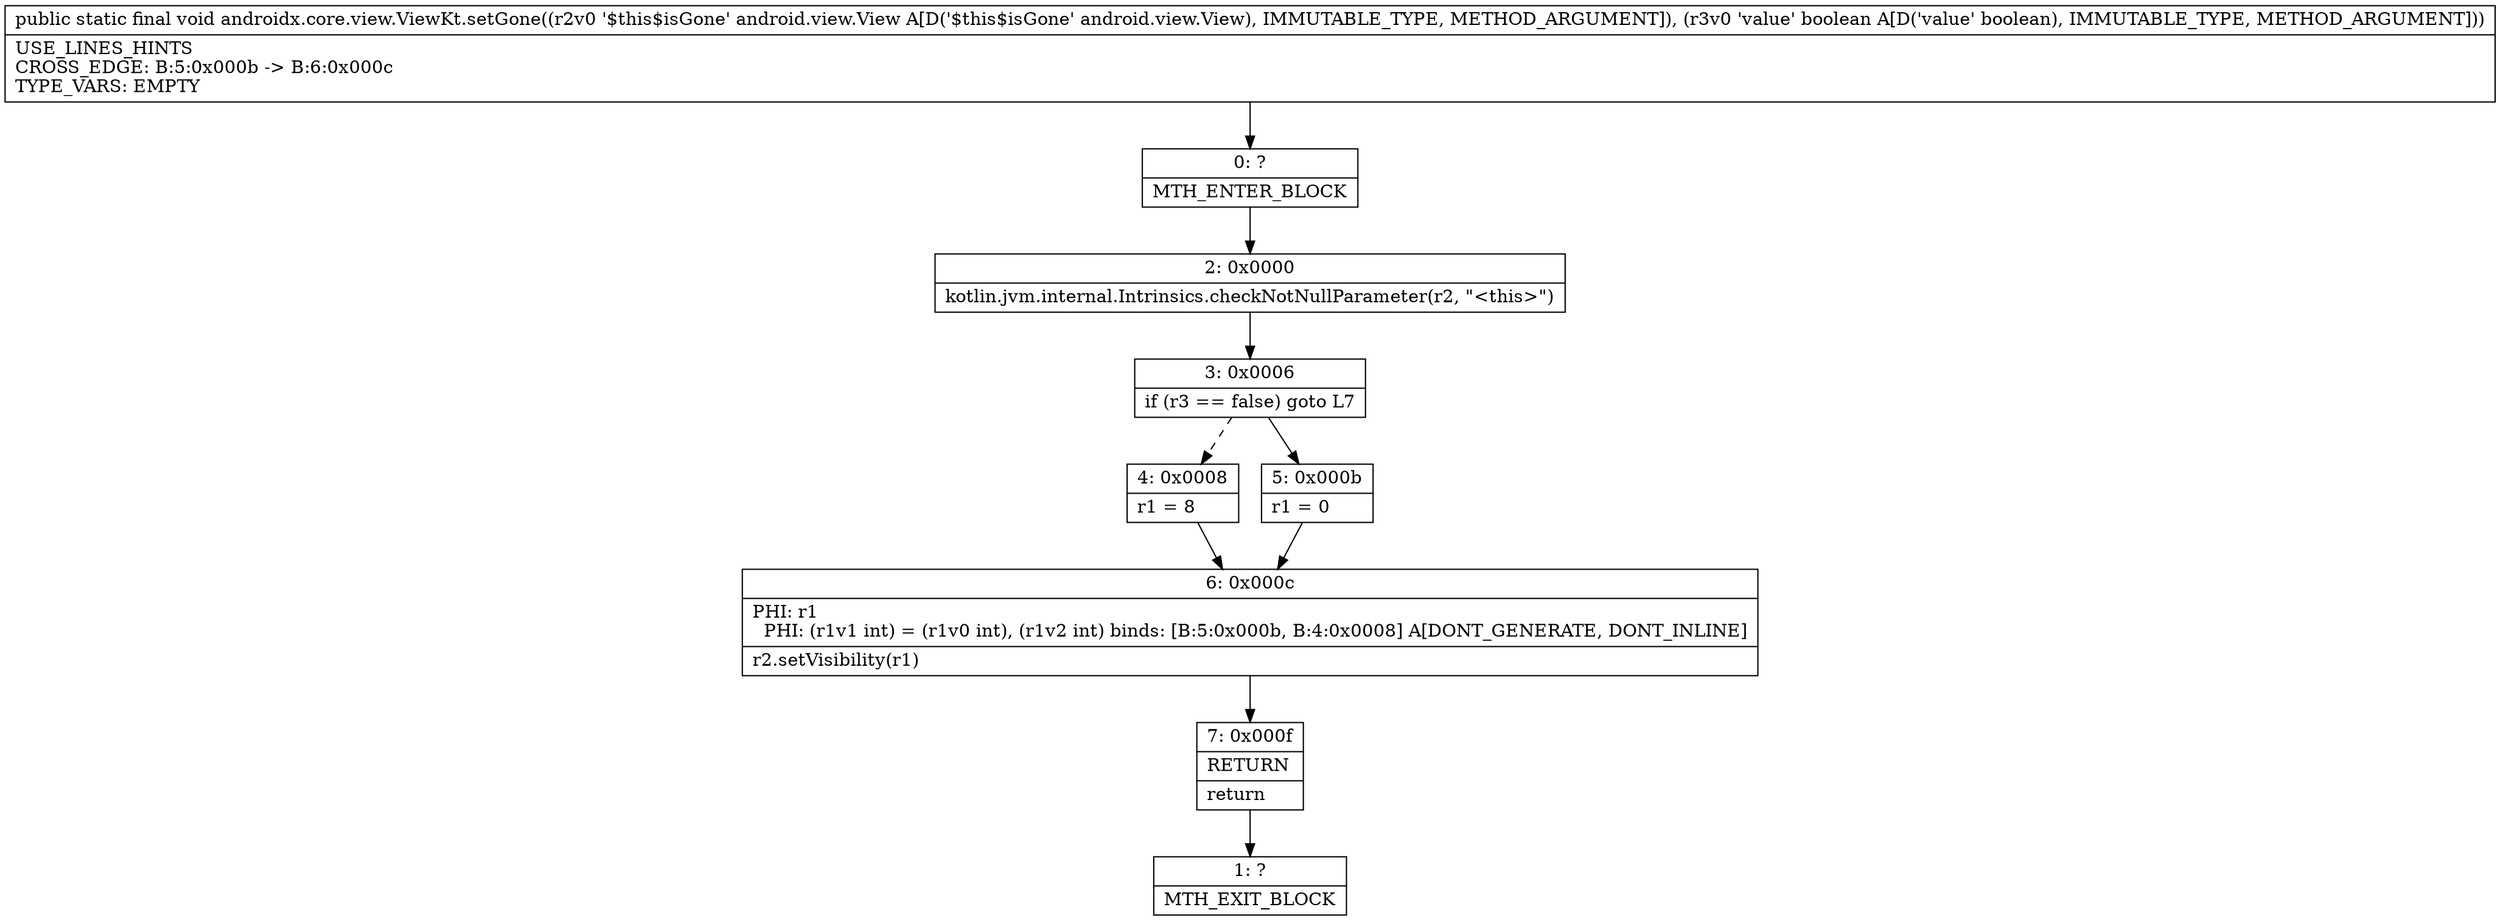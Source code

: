digraph "CFG forandroidx.core.view.ViewKt.setGone(Landroid\/view\/View;Z)V" {
Node_0 [shape=record,label="{0\:\ ?|MTH_ENTER_BLOCK\l}"];
Node_2 [shape=record,label="{2\:\ 0x0000|kotlin.jvm.internal.Intrinsics.checkNotNullParameter(r2, \"\<this\>\")\l}"];
Node_3 [shape=record,label="{3\:\ 0x0006|if (r3 == false) goto L7\l}"];
Node_4 [shape=record,label="{4\:\ 0x0008|r1 = 8\l}"];
Node_6 [shape=record,label="{6\:\ 0x000c|PHI: r1 \l  PHI: (r1v1 int) = (r1v0 int), (r1v2 int) binds: [B:5:0x000b, B:4:0x0008] A[DONT_GENERATE, DONT_INLINE]\l|r2.setVisibility(r1)\l}"];
Node_7 [shape=record,label="{7\:\ 0x000f|RETURN\l|return\l}"];
Node_1 [shape=record,label="{1\:\ ?|MTH_EXIT_BLOCK\l}"];
Node_5 [shape=record,label="{5\:\ 0x000b|r1 = 0\l}"];
MethodNode[shape=record,label="{public static final void androidx.core.view.ViewKt.setGone((r2v0 '$this$isGone' android.view.View A[D('$this$isGone' android.view.View), IMMUTABLE_TYPE, METHOD_ARGUMENT]), (r3v0 'value' boolean A[D('value' boolean), IMMUTABLE_TYPE, METHOD_ARGUMENT]))  | USE_LINES_HINTS\lCROSS_EDGE: B:5:0x000b \-\> B:6:0x000c\lTYPE_VARS: EMPTY\l}"];
MethodNode -> Node_0;Node_0 -> Node_2;
Node_2 -> Node_3;
Node_3 -> Node_4[style=dashed];
Node_3 -> Node_5;
Node_4 -> Node_6;
Node_6 -> Node_7;
Node_7 -> Node_1;
Node_5 -> Node_6;
}

